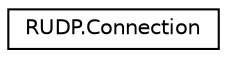digraph "Graphical Class Hierarchy"
{
 // LATEX_PDF_SIZE
  edge [fontname="Helvetica",fontsize="10",labelfontname="Helvetica",labelfontsize="10"];
  node [fontname="Helvetica",fontsize="10",shape=record];
  rankdir="LR";
  Node0 [label="RUDP.Connection",height=0.2,width=0.4,color="black", fillcolor="white", style="filled",URL="$classRUDP_1_1Connection.html",tooltip="Used to create a connection, transfer data between server and client."];
}

